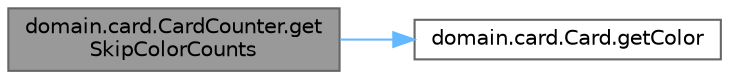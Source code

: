 digraph "domain.card.CardCounter.getSkipColorCounts"
{
 // LATEX_PDF_SIZE
  bgcolor="transparent";
  edge [fontname=Helvetica,fontsize=10,labelfontname=Helvetica,labelfontsize=10];
  node [fontname=Helvetica,fontsize=10,shape=box,height=0.2,width=0.4];
  rankdir="LR";
  Node1 [id="Node000001",label="domain.card.CardCounter.get\lSkipColorCounts",height=0.2,width=0.4,color="gray40", fillcolor="grey60", style="filled", fontcolor="black",tooltip=" "];
  Node1 -> Node2 [id="edge1_Node000001_Node000002",color="steelblue1",style="solid",tooltip=" "];
  Node2 [id="Node000002",label="domain.card.Card.getColor",height=0.2,width=0.4,color="grey40", fillcolor="white", style="filled",URL="$interfacedomain_1_1card_1_1_card.html#a14ff76d95a998d9d6d4e9c5f3a72ffc0",tooltip=" "];
}
